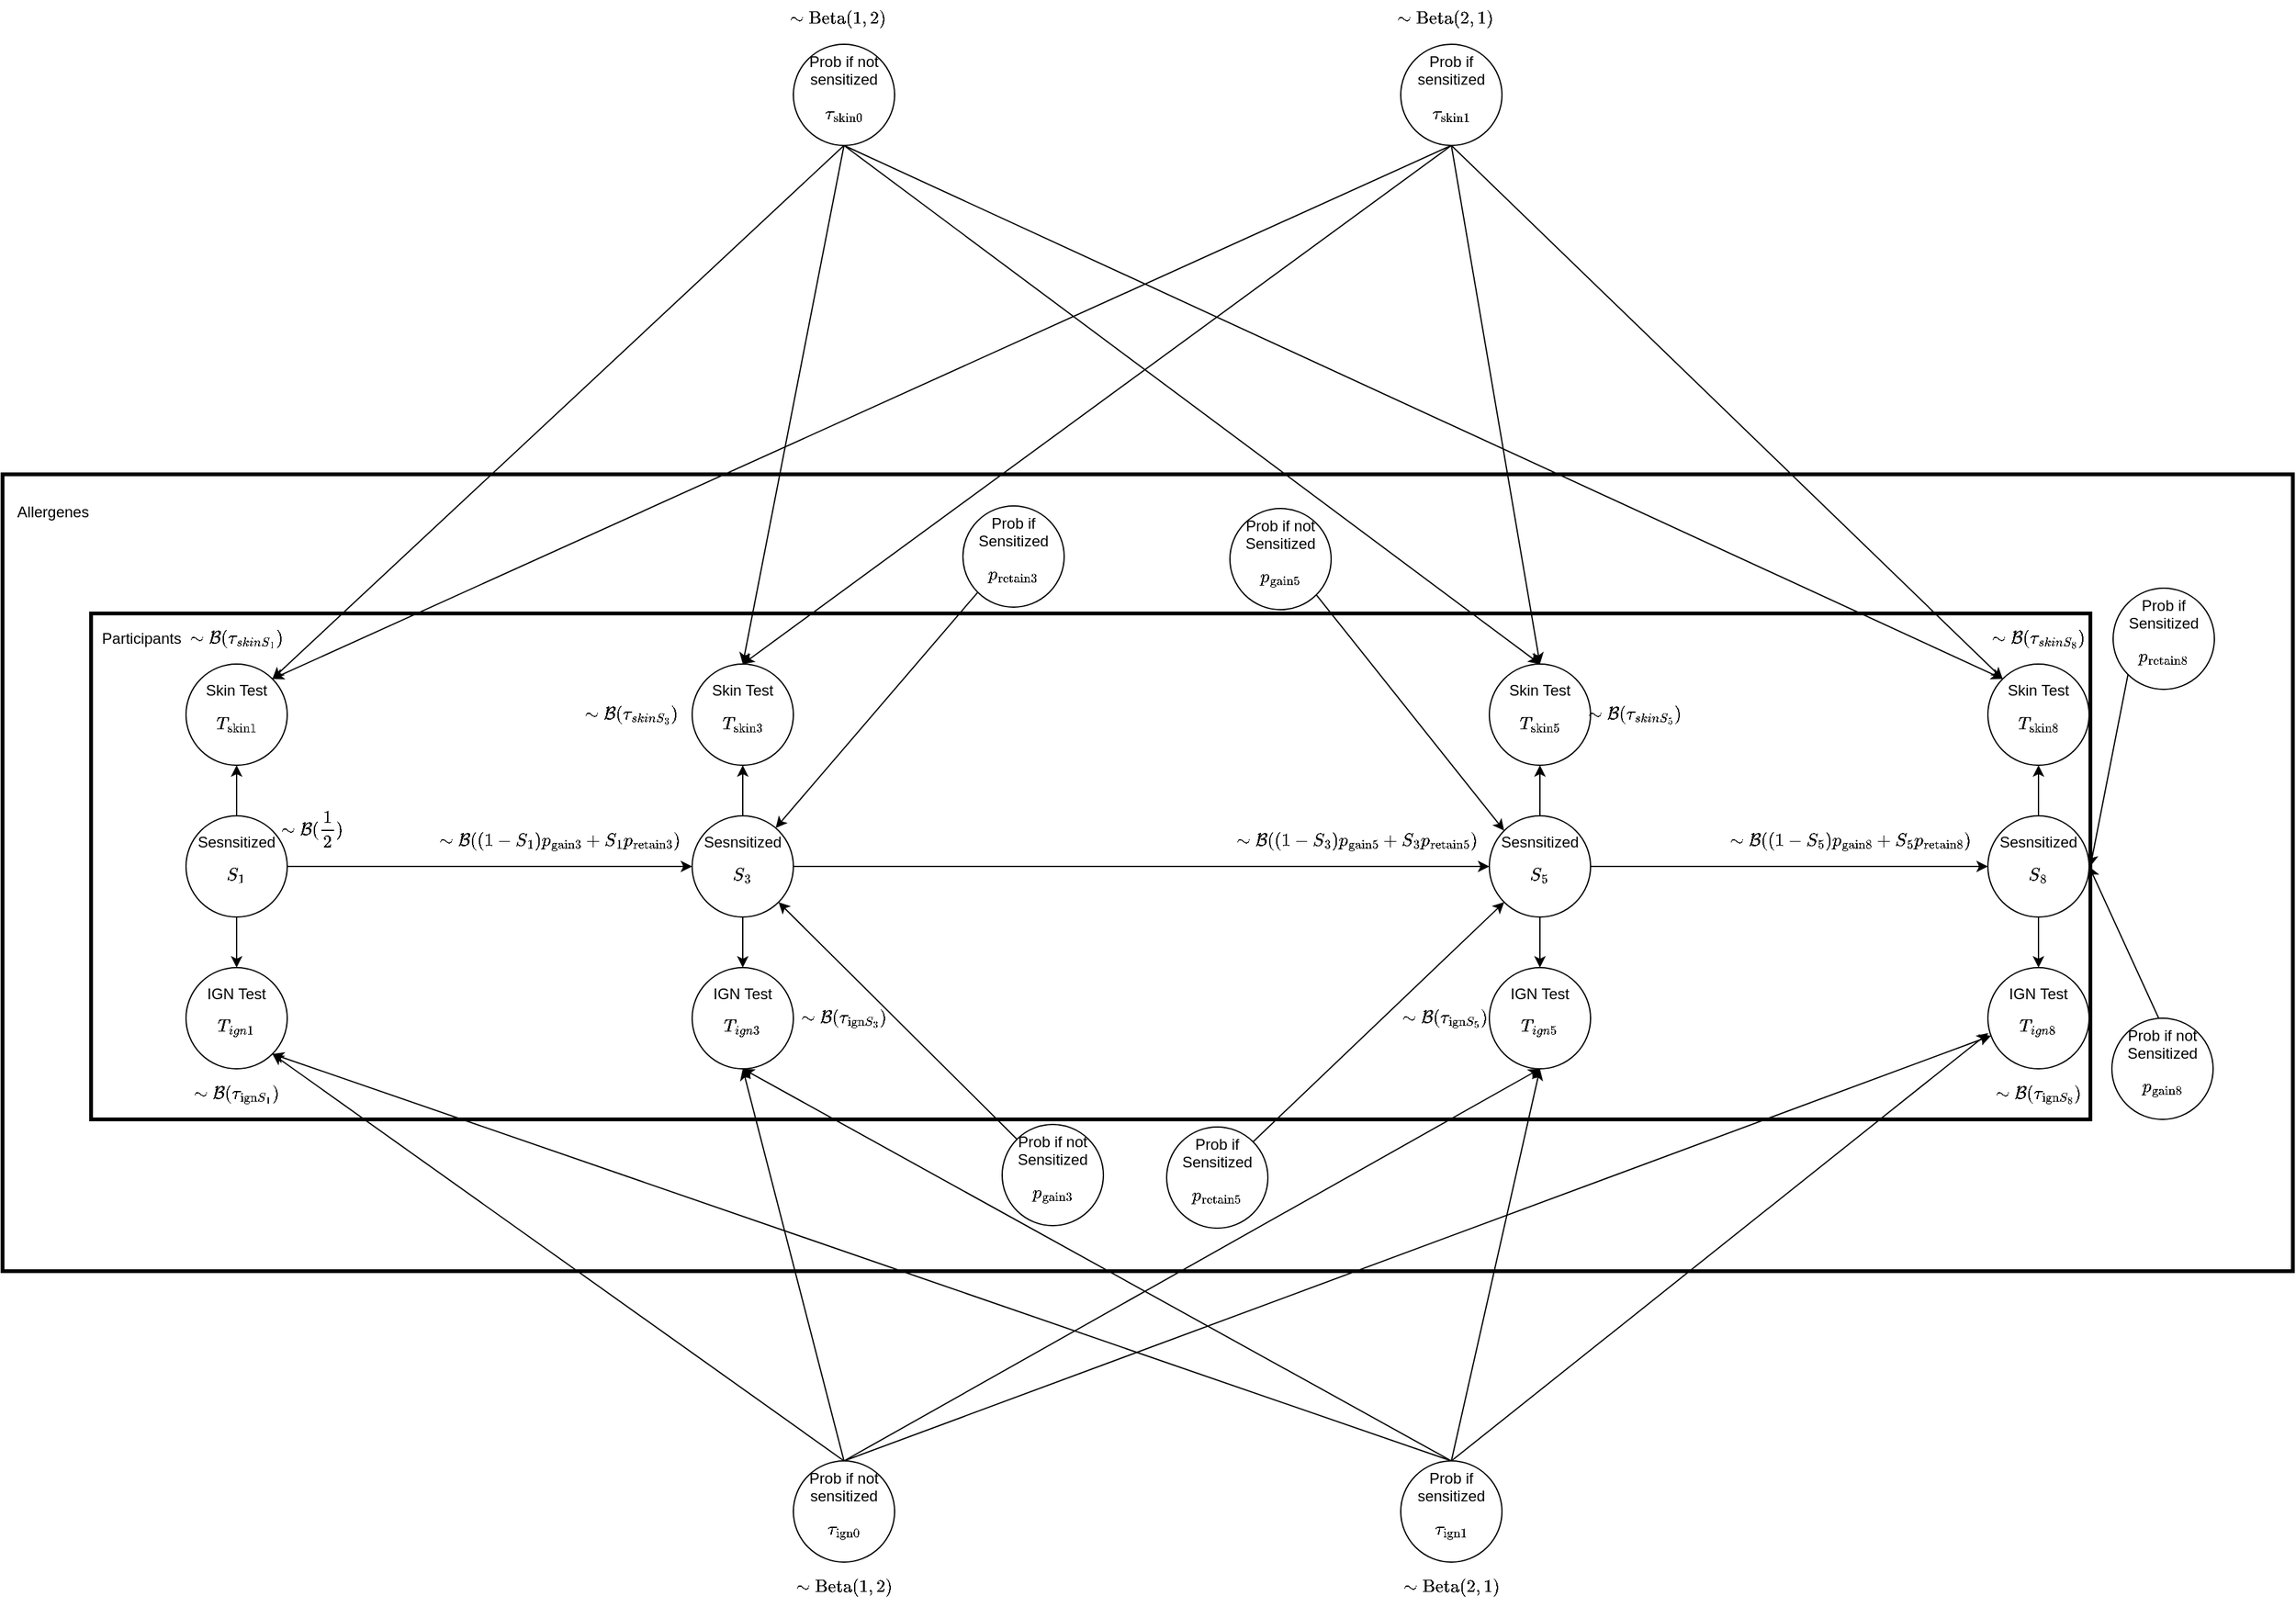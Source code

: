 <mxfile version="13.7.9" type="device"><diagram id="j6jCKUZKPX6GfoREjQte" name="Seite-1"><mxGraphModel dx="2703" dy="3040" grid="1" gridSize="10" guides="1" tooltips="1" connect="1" arrows="1" fold="1" page="1" pageScale="1" pageWidth="827" pageHeight="1169" math="1" shadow="0"><root><mxCell id="0"/><mxCell id="1" parent="0"/><mxCell id="hmLTfuSQvn_9_FbCkGvH-2" value="" style="rounded=0;whiteSpace=wrap;html=1;strokeColor=#000000;strokeWidth=3;fillColor=#ffffff;" vertex="1" parent="1"><mxGeometry x="310" y="-70" width="1810" height="630" as="geometry"/></mxCell><mxCell id="hmLTfuSQvn_9_FbCkGvH-1" value="" style="rounded=0;whiteSpace=wrap;html=1;strokeColor=#000000;strokeWidth=3;fillColor=#ffffff;" vertex="1" parent="1"><mxGeometry x="380" y="40" width="1580" height="400" as="geometry"/></mxCell><mxCell id="6Z_o--hk_LYiyyknmYLX-110" style="edgeStyle=none;rounded=0;orthogonalLoop=1;jettySize=auto;html=1;exitX=1;exitY=0.5;exitDx=0;exitDy=0;entryX=0;entryY=0.5;entryDx=0;entryDy=0;" parent="1" source="6Z_o--hk_LYiyyknmYLX-1" target="6Z_o--hk_LYiyyknmYLX-50" edge="1"><mxGeometry relative="1" as="geometry"/></mxCell><mxCell id="6Z_o--hk_LYiyyknmYLX-133" style="edgeStyle=none;rounded=0;orthogonalLoop=1;jettySize=auto;html=1;exitX=0.5;exitY=0;exitDx=0;exitDy=0;entryX=0.5;entryY=1;entryDx=0;entryDy=0;" parent="1" source="6Z_o--hk_LYiyyknmYLX-1" target="6Z_o--hk_LYiyyknmYLX-2" edge="1"><mxGeometry relative="1" as="geometry"/></mxCell><mxCell id="6Z_o--hk_LYiyyknmYLX-134" style="edgeStyle=none;rounded=0;orthogonalLoop=1;jettySize=auto;html=1;exitX=0.5;exitY=1;exitDx=0;exitDy=0;" parent="1" source="6Z_o--hk_LYiyyknmYLX-1" target="6Z_o--hk_LYiyyknmYLX-17" edge="1"><mxGeometry relative="1" as="geometry"/></mxCell><mxCell id="6Z_o--hk_LYiyyknmYLX-1" value="Sesnsitized&lt;br&gt;$$S_1$$" style="ellipse;whiteSpace=wrap;html=1;aspect=fixed;" parent="1" vertex="1"><mxGeometry x="455" y="200" width="80" height="80" as="geometry"/></mxCell><mxCell id="6Z_o--hk_LYiyyknmYLX-2" value="Skin Test&lt;br&gt;$$T_{\text{skin}1}$$" style="ellipse;whiteSpace=wrap;html=1;aspect=fixed;" parent="1" vertex="1"><mxGeometry x="455" y="80" width="80" height="80" as="geometry"/></mxCell><mxCell id="6Z_o--hk_LYiyyknmYLX-5" value="$$\sim\mathcal{B}(\tau_{skinS_1})$$" style="text;html=1;strokeColor=none;fillColor=none;align=center;verticalAlign=middle;whiteSpace=wrap;rounded=0;" parent="1" vertex="1"><mxGeometry x="475" y="50" width="40" height="20" as="geometry"/></mxCell><mxCell id="6Z_o--hk_LYiyyknmYLX-17" value="IGN Test&lt;br&gt;$$T_{ign1}$$" style="ellipse;whiteSpace=wrap;html=1;aspect=fixed;" parent="1" vertex="1"><mxGeometry x="455" y="320" width="80" height="80" as="geometry"/></mxCell><mxCell id="6Z_o--hk_LYiyyknmYLX-18" value="$$\sim\mathcal{B}(\tau_{\text{ign}S_1})$$" style="text;html=1;strokeColor=none;fillColor=none;align=center;verticalAlign=middle;whiteSpace=wrap;rounded=0;" parent="1" vertex="1"><mxGeometry x="475" y="410" width="40" height="20" as="geometry"/></mxCell><mxCell id="6Z_o--hk_LYiyyknmYLX-111" style="edgeStyle=none;rounded=0;orthogonalLoop=1;jettySize=auto;html=1;exitX=1;exitY=0.5;exitDx=0;exitDy=0;entryX=0;entryY=0.5;entryDx=0;entryDy=0;" parent="1" source="6Z_o--hk_LYiyyknmYLX-50" target="6Z_o--hk_LYiyyknmYLX-70" edge="1"><mxGeometry relative="1" as="geometry"/></mxCell><mxCell id="6Z_o--hk_LYiyyknmYLX-139" style="edgeStyle=none;rounded=0;orthogonalLoop=1;jettySize=auto;html=1;exitX=0.5;exitY=0;exitDx=0;exitDy=0;entryX=0.5;entryY=1;entryDx=0;entryDy=0;" parent="1" source="6Z_o--hk_LYiyyknmYLX-50" target="6Z_o--hk_LYiyyknmYLX-52" edge="1"><mxGeometry relative="1" as="geometry"/></mxCell><mxCell id="6Z_o--hk_LYiyyknmYLX-140" style="edgeStyle=none;rounded=0;orthogonalLoop=1;jettySize=auto;html=1;exitX=0.5;exitY=1;exitDx=0;exitDy=0;entryX=0.5;entryY=0;entryDx=0;entryDy=0;" parent="1" source="6Z_o--hk_LYiyyknmYLX-50" target="6Z_o--hk_LYiyyknmYLX-62" edge="1"><mxGeometry relative="1" as="geometry"/></mxCell><mxCell id="6Z_o--hk_LYiyyknmYLX-50" value="Sesnsitized&lt;br&gt;$$S_3$$" style="ellipse;whiteSpace=wrap;html=1;aspect=fixed;" parent="1" vertex="1"><mxGeometry x="855" y="200" width="80" height="80" as="geometry"/></mxCell><mxCell id="6Z_o--hk_LYiyyknmYLX-52" value="Skin Test&lt;br&gt;$$T_{\text{skin3}}$$" style="ellipse;whiteSpace=wrap;html=1;aspect=fixed;" parent="1" vertex="1"><mxGeometry x="855" y="80" width="80" height="80" as="geometry"/></mxCell><mxCell id="6Z_o--hk_LYiyyknmYLX-53" value="$$\sim\mathcal{B}((1-S_1)p_{\text{gain}3} + S_1p_{\text{retain}3}&amp;nbsp;&lt;br&gt;)$$" style="text;html=1;strokeColor=none;fillColor=none;align=center;verticalAlign=middle;whiteSpace=wrap;rounded=0;" parent="1" vertex="1"><mxGeometry x="730" y="210" width="40" height="20" as="geometry"/></mxCell><mxCell id="6Z_o--hk_LYiyyknmYLX-54" value="$$\sim\mathcal{B}(\tau_{skinS_3})$$" style="text;html=1;strokeColor=none;fillColor=none;align=center;verticalAlign=middle;whiteSpace=wrap;rounded=0;" parent="1" vertex="1"><mxGeometry x="787" y="110" width="40" height="20" as="geometry"/></mxCell><mxCell id="6Z_o--hk_LYiyyknmYLX-62" value="IGN Test&lt;br&gt;$$T_{ign3}$$" style="ellipse;whiteSpace=wrap;html=1;aspect=fixed;" parent="1" vertex="1"><mxGeometry x="855" y="320" width="80" height="80" as="geometry"/></mxCell><mxCell id="6Z_o--hk_LYiyyknmYLX-63" value="$$\sim\mathcal{B}(\tau_{\text{ign}S_3})$$" style="text;html=1;strokeColor=none;fillColor=none;align=center;verticalAlign=middle;whiteSpace=wrap;rounded=0;" parent="1" vertex="1"><mxGeometry x="955" y="350" width="40" height="20" as="geometry"/></mxCell><mxCell id="6Z_o--hk_LYiyyknmYLX-112" style="edgeStyle=none;rounded=0;orthogonalLoop=1;jettySize=auto;html=1;exitX=1;exitY=0.5;exitDx=0;exitDy=0;entryX=0;entryY=0.5;entryDx=0;entryDy=0;" parent="1" source="6Z_o--hk_LYiyyknmYLX-70" target="6Z_o--hk_LYiyyknmYLX-90" edge="1"><mxGeometry relative="1" as="geometry"/></mxCell><mxCell id="6Z_o--hk_LYiyyknmYLX-137" style="edgeStyle=none;rounded=0;orthogonalLoop=1;jettySize=auto;html=1;exitX=0.5;exitY=1;exitDx=0;exitDy=0;entryX=0.5;entryY=0;entryDx=0;entryDy=0;" parent="1" source="6Z_o--hk_LYiyyknmYLX-70" target="6Z_o--hk_LYiyyknmYLX-82" edge="1"><mxGeometry relative="1" as="geometry"/></mxCell><mxCell id="6Z_o--hk_LYiyyknmYLX-138" style="edgeStyle=none;rounded=0;orthogonalLoop=1;jettySize=auto;html=1;exitX=0.5;exitY=0;exitDx=0;exitDy=0;entryX=0.5;entryY=1;entryDx=0;entryDy=0;" parent="1" source="6Z_o--hk_LYiyyknmYLX-70" target="6Z_o--hk_LYiyyknmYLX-72" edge="1"><mxGeometry relative="1" as="geometry"/></mxCell><mxCell id="6Z_o--hk_LYiyyknmYLX-70" value="Sesnsitized&lt;br&gt;$$S_5$$" style="ellipse;whiteSpace=wrap;html=1;aspect=fixed;" parent="1" vertex="1"><mxGeometry x="1485" y="200" width="80" height="80" as="geometry"/></mxCell><mxCell id="6Z_o--hk_LYiyyknmYLX-72" value="Skin Test&lt;br&gt;$$T_{\text{skin5}}$$" style="ellipse;whiteSpace=wrap;html=1;aspect=fixed;" parent="1" vertex="1"><mxGeometry x="1485" y="80" width="80" height="80" as="geometry"/></mxCell><mxCell id="6Z_o--hk_LYiyyknmYLX-74" value="$$\sim\mathcal{B}(\tau_{skinS_5})$$" style="text;html=1;strokeColor=none;fillColor=none;align=center;verticalAlign=middle;whiteSpace=wrap;rounded=0;" parent="1" vertex="1"><mxGeometry x="1580" y="110" width="40" height="20" as="geometry"/></mxCell><mxCell id="6Z_o--hk_LYiyyknmYLX-82" value="IGN Test&lt;br&gt;$$T_{ign5}$$" style="ellipse;whiteSpace=wrap;html=1;aspect=fixed;" parent="1" vertex="1"><mxGeometry x="1485" y="320" width="80" height="80" as="geometry"/></mxCell><mxCell id="6Z_o--hk_LYiyyknmYLX-83" value="$$\sim\mathcal{B}(\tau_{\text{ign}S_5})$$" style="text;html=1;strokeColor=none;fillColor=none;align=center;verticalAlign=middle;whiteSpace=wrap;rounded=0;" parent="1" vertex="1"><mxGeometry x="1430" y="350" width="40" height="20" as="geometry"/></mxCell><mxCell id="6Z_o--hk_LYiyyknmYLX-125" style="edgeStyle=none;rounded=0;orthogonalLoop=1;jettySize=auto;html=1;exitX=0.5;exitY=0;exitDx=0;exitDy=0;entryX=1;entryY=1;entryDx=0;entryDy=0;" parent="1" source="6Z_o--hk_LYiyyknmYLX-85" target="6Z_o--hk_LYiyyknmYLX-17" edge="1"><mxGeometry relative="1" as="geometry"/></mxCell><mxCell id="6Z_o--hk_LYiyyknmYLX-126" style="edgeStyle=none;rounded=0;orthogonalLoop=1;jettySize=auto;html=1;exitX=0.5;exitY=0;exitDx=0;exitDy=0;entryX=0.5;entryY=1;entryDx=0;entryDy=0;" parent="1" source="6Z_o--hk_LYiyyknmYLX-85" target="6Z_o--hk_LYiyyknmYLX-62" edge="1"><mxGeometry relative="1" as="geometry"/></mxCell><mxCell id="6Z_o--hk_LYiyyknmYLX-127" style="edgeStyle=none;rounded=0;orthogonalLoop=1;jettySize=auto;html=1;exitX=0.5;exitY=0;exitDx=0;exitDy=0;entryX=0.5;entryY=1;entryDx=0;entryDy=0;" parent="1" source="6Z_o--hk_LYiyyknmYLX-85" target="6Z_o--hk_LYiyyknmYLX-82" edge="1"><mxGeometry relative="1" as="geometry"/></mxCell><mxCell id="6Z_o--hk_LYiyyknmYLX-128" style="edgeStyle=none;rounded=0;orthogonalLoop=1;jettySize=auto;html=1;exitX=0.5;exitY=0;exitDx=0;exitDy=0;" parent="1" source="6Z_o--hk_LYiyyknmYLX-85" target="6Z_o--hk_LYiyyknmYLX-102" edge="1"><mxGeometry relative="1" as="geometry"/></mxCell><mxCell id="6Z_o--hk_LYiyyknmYLX-85" value="Prob if not sensitized&lt;br&gt;$$\tau_{\text{ign}0}$$" style="ellipse;whiteSpace=wrap;html=1;aspect=fixed;" parent="1" vertex="1"><mxGeometry x="935" y="710" width="80" height="80" as="geometry"/></mxCell><mxCell id="6Z_o--hk_LYiyyknmYLX-129" style="edgeStyle=none;rounded=0;orthogonalLoop=1;jettySize=auto;html=1;exitX=0.5;exitY=0;exitDx=0;exitDy=0;entryX=0.004;entryY=0.647;entryDx=0;entryDy=0;entryPerimeter=0;" parent="1" source="6Z_o--hk_LYiyyknmYLX-87" target="6Z_o--hk_LYiyyknmYLX-102" edge="1"><mxGeometry relative="1" as="geometry"/></mxCell><mxCell id="6Z_o--hk_LYiyyknmYLX-130" style="edgeStyle=none;rounded=0;orthogonalLoop=1;jettySize=auto;html=1;exitX=0.5;exitY=0;exitDx=0;exitDy=0;entryX=0.5;entryY=1;entryDx=0;entryDy=0;" parent="1" source="6Z_o--hk_LYiyyknmYLX-87" target="6Z_o--hk_LYiyyknmYLX-82" edge="1"><mxGeometry relative="1" as="geometry"/></mxCell><mxCell id="6Z_o--hk_LYiyyknmYLX-131" style="edgeStyle=none;rounded=0;orthogonalLoop=1;jettySize=auto;html=1;exitX=0.5;exitY=0;exitDx=0;exitDy=0;entryX=0.5;entryY=1;entryDx=0;entryDy=0;" parent="1" source="6Z_o--hk_LYiyyknmYLX-87" target="6Z_o--hk_LYiyyknmYLX-62" edge="1"><mxGeometry relative="1" as="geometry"/></mxCell><mxCell id="6Z_o--hk_LYiyyknmYLX-132" style="edgeStyle=none;rounded=0;orthogonalLoop=1;jettySize=auto;html=1;exitX=0.5;exitY=0;exitDx=0;exitDy=0;entryX=1;entryY=1;entryDx=0;entryDy=0;" parent="1" source="6Z_o--hk_LYiyyknmYLX-87" target="6Z_o--hk_LYiyyknmYLX-17" edge="1"><mxGeometry relative="1" as="geometry"/></mxCell><mxCell id="6Z_o--hk_LYiyyknmYLX-87" value="Prob if sensitized&lt;br&gt;$$\tau_{\text{ign}1}$$" style="ellipse;whiteSpace=wrap;html=1;aspect=fixed;" parent="1" vertex="1"><mxGeometry x="1415" y="710" width="80" height="80" as="geometry"/></mxCell><mxCell id="6Z_o--hk_LYiyyknmYLX-88" value="$$\sim\mathrm{Beta}(1,2)$$" style="text;html=1;strokeColor=none;fillColor=none;align=center;verticalAlign=middle;whiteSpace=wrap;rounded=0;" parent="1" vertex="1"><mxGeometry x="955" y="800" width="40" height="20" as="geometry"/></mxCell><mxCell id="6Z_o--hk_LYiyyknmYLX-89" value="$$\sim\mathrm{Beta}(2,1)$$" style="text;html=1;strokeColor=none;fillColor=none;align=center;verticalAlign=middle;whiteSpace=wrap;rounded=0;" parent="1" vertex="1"><mxGeometry x="1435" y="800" width="40" height="20" as="geometry"/></mxCell><mxCell id="6Z_o--hk_LYiyyknmYLX-135" style="edgeStyle=none;rounded=0;orthogonalLoop=1;jettySize=auto;html=1;exitX=0.5;exitY=0;exitDx=0;exitDy=0;entryX=0.5;entryY=1;entryDx=0;entryDy=0;" parent="1" source="6Z_o--hk_LYiyyknmYLX-90" target="6Z_o--hk_LYiyyknmYLX-92" edge="1"><mxGeometry relative="1" as="geometry"/></mxCell><mxCell id="6Z_o--hk_LYiyyknmYLX-136" style="edgeStyle=none;rounded=0;orthogonalLoop=1;jettySize=auto;html=1;exitX=0.5;exitY=1;exitDx=0;exitDy=0;entryX=0.5;entryY=0;entryDx=0;entryDy=0;" parent="1" source="6Z_o--hk_LYiyyknmYLX-90" target="6Z_o--hk_LYiyyknmYLX-102" edge="1"><mxGeometry relative="1" as="geometry"/></mxCell><mxCell id="6Z_o--hk_LYiyyknmYLX-90" value="Sesnsitized&lt;br&gt;$$S_8$$" style="ellipse;whiteSpace=wrap;html=1;aspect=fixed;" parent="1" vertex="1"><mxGeometry x="1879" y="200" width="80" height="80" as="geometry"/></mxCell><mxCell id="6Z_o--hk_LYiyyknmYLX-92" value="Skin Test&lt;br&gt;$$T_{\text{skin8}}$$" style="ellipse;whiteSpace=wrap;html=1;aspect=fixed;" parent="1" vertex="1"><mxGeometry x="1879" y="80" width="80" height="80" as="geometry"/></mxCell><mxCell id="6Z_o--hk_LYiyyknmYLX-94" value="$$\sim\mathcal{B}(\tau_{skinS_8})$$" style="text;html=1;strokeColor=none;fillColor=none;align=center;verticalAlign=middle;whiteSpace=wrap;rounded=0;" parent="1" vertex="1"><mxGeometry x="1899" y="50" width="40" height="20" as="geometry"/></mxCell><mxCell id="6Z_o--hk_LYiyyknmYLX-95" style="edgeStyle=none;rounded=0;orthogonalLoop=1;jettySize=auto;html=1;exitX=0.5;exitY=1;exitDx=0;exitDy=0;entryX=0;entryY=0;entryDx=0;entryDy=0;" parent="1" source="6Z_o--hk_LYiyyknmYLX-96" target="6Z_o--hk_LYiyyknmYLX-92" edge="1"><mxGeometry relative="1" as="geometry"/></mxCell><mxCell id="6Z_o--hk_LYiyyknmYLX-113" style="edgeStyle=none;rounded=0;orthogonalLoop=1;jettySize=auto;html=1;exitX=0.5;exitY=1;exitDx=0;exitDy=0;entryX=0.5;entryY=0;entryDx=0;entryDy=0;" parent="1" source="6Z_o--hk_LYiyyknmYLX-96" target="6Z_o--hk_LYiyyknmYLX-52" edge="1"><mxGeometry relative="1" as="geometry"/></mxCell><mxCell id="6Z_o--hk_LYiyyknmYLX-114" style="edgeStyle=none;rounded=0;orthogonalLoop=1;jettySize=auto;html=1;exitX=0.5;exitY=1;exitDx=0;exitDy=0;entryX=0.5;entryY=0;entryDx=0;entryDy=0;" parent="1" source="6Z_o--hk_LYiyyknmYLX-96" target="6Z_o--hk_LYiyyknmYLX-72" edge="1"><mxGeometry relative="1" as="geometry"/></mxCell><mxCell id="6Z_o--hk_LYiyyknmYLX-115" style="edgeStyle=none;rounded=0;orthogonalLoop=1;jettySize=auto;html=1;exitX=0.5;exitY=1;exitDx=0;exitDy=0;entryX=1;entryY=0;entryDx=0;entryDy=0;" parent="1" source="6Z_o--hk_LYiyyknmYLX-96" target="6Z_o--hk_LYiyyknmYLX-2" edge="1"><mxGeometry relative="1" as="geometry"/></mxCell><mxCell id="6Z_o--hk_LYiyyknmYLX-96" value="Prob if not sensitized&lt;br&gt;$$\tau_{\text{skin}0}$$" style="ellipse;whiteSpace=wrap;html=1;aspect=fixed;" parent="1" vertex="1"><mxGeometry x="935" y="-410" width="80" height="80" as="geometry"/></mxCell><mxCell id="6Z_o--hk_LYiyyknmYLX-116" style="edgeStyle=none;rounded=0;orthogonalLoop=1;jettySize=auto;html=1;exitX=0.5;exitY=1;exitDx=0;exitDy=0;entryX=0;entryY=0;entryDx=0;entryDy=0;" parent="1" source="6Z_o--hk_LYiyyknmYLX-98" edge="1" target="6Z_o--hk_LYiyyknmYLX-92"><mxGeometry relative="1" as="geometry"><mxPoint x="1890" y="-160" as="targetPoint"/></mxGeometry></mxCell><mxCell id="6Z_o--hk_LYiyyknmYLX-117" style="edgeStyle=none;rounded=0;orthogonalLoop=1;jettySize=auto;html=1;exitX=0.5;exitY=1;exitDx=0;exitDy=0;entryX=0.5;entryY=0;entryDx=0;entryDy=0;" parent="1" source="6Z_o--hk_LYiyyknmYLX-98" target="6Z_o--hk_LYiyyknmYLX-72" edge="1"><mxGeometry relative="1" as="geometry"/></mxCell><mxCell id="6Z_o--hk_LYiyyknmYLX-118" style="edgeStyle=none;rounded=0;orthogonalLoop=1;jettySize=auto;html=1;exitX=0.5;exitY=1;exitDx=0;exitDy=0;entryX=0.5;entryY=0;entryDx=0;entryDy=0;" parent="1" source="6Z_o--hk_LYiyyknmYLX-98" target="6Z_o--hk_LYiyyknmYLX-52" edge="1"><mxGeometry relative="1" as="geometry"/></mxCell><mxCell id="6Z_o--hk_LYiyyknmYLX-119" style="edgeStyle=none;rounded=0;orthogonalLoop=1;jettySize=auto;html=1;exitX=0.5;exitY=1;exitDx=0;exitDy=0;entryX=1;entryY=0;entryDx=0;entryDy=0;" parent="1" source="6Z_o--hk_LYiyyknmYLX-98" target="6Z_o--hk_LYiyyknmYLX-2" edge="1"><mxGeometry relative="1" as="geometry"/></mxCell><mxCell id="6Z_o--hk_LYiyyknmYLX-98" value="Prob if sensitized&lt;br&gt;$$\tau_{\text{skin}1}$$" style="ellipse;whiteSpace=wrap;html=1;aspect=fixed;" parent="1" vertex="1"><mxGeometry x="1415" y="-410" width="80" height="80" as="geometry"/></mxCell><mxCell id="6Z_o--hk_LYiyyknmYLX-99" value="$$\sim\mathrm{Beta}(1,2)$$" style="text;html=1;strokeColor=none;fillColor=none;align=center;verticalAlign=middle;whiteSpace=wrap;rounded=0;" parent="1" vertex="1"><mxGeometry x="950" y="-440" width="40" height="20" as="geometry"/></mxCell><mxCell id="6Z_o--hk_LYiyyknmYLX-100" value="$$\sim\mathrm{Beta}(2,1)$$" style="text;html=1;strokeColor=none;fillColor=none;align=center;verticalAlign=middle;whiteSpace=wrap;rounded=0;" parent="1" vertex="1"><mxGeometry x="1430" y="-440" width="40" height="20" as="geometry"/></mxCell><mxCell id="6Z_o--hk_LYiyyknmYLX-102" value="IGN Test&lt;br&gt;$$T_{ign8}$$" style="ellipse;whiteSpace=wrap;html=1;aspect=fixed;" parent="1" vertex="1"><mxGeometry x="1879" y="320" width="80" height="80" as="geometry"/></mxCell><mxCell id="6Z_o--hk_LYiyyknmYLX-103" value="$$\sim\mathcal{B}(\tau_{\text{ign}S_8})$$" style="text;html=1;strokeColor=none;fillColor=none;align=center;verticalAlign=middle;whiteSpace=wrap;rounded=0;" parent="1" vertex="1"><mxGeometry x="1899" y="410" width="40" height="20" as="geometry"/></mxCell><mxCell id="6Z_o--hk_LYiyyknmYLX-144" style="edgeStyle=none;rounded=0;orthogonalLoop=1;jettySize=auto;html=1;exitX=0;exitY=0;exitDx=0;exitDy=0;entryX=1;entryY=1;entryDx=0;entryDy=0;" parent="1" source="6Z_o--hk_LYiyyknmYLX-141" target="6Z_o--hk_LYiyyknmYLX-50" edge="1"><mxGeometry relative="1" as="geometry"/></mxCell><mxCell id="6Z_o--hk_LYiyyknmYLX-141" value="Prob if not Sensitized&lt;br&gt;$$p_{\text{gain}3}$$" style="ellipse;whiteSpace=wrap;html=1;aspect=fixed;" parent="1" vertex="1"><mxGeometry x="1100" y="444" width="80" height="80" as="geometry"/></mxCell><mxCell id="6Z_o--hk_LYiyyknmYLX-145" style="edgeStyle=none;rounded=0;orthogonalLoop=1;jettySize=auto;html=1;exitX=0;exitY=1;exitDx=0;exitDy=0;" parent="1" source="6Z_o--hk_LYiyyknmYLX-143" target="6Z_o--hk_LYiyyknmYLX-50" edge="1"><mxGeometry relative="1" as="geometry"/></mxCell><mxCell id="6Z_o--hk_LYiyyknmYLX-143" value="Prob if Sensitized&lt;br&gt;$$p_{\text{retain}3}$$" style="ellipse;whiteSpace=wrap;html=1;aspect=fixed;" parent="1" vertex="1"><mxGeometry x="1069" y="-45" width="80" height="80" as="geometry"/></mxCell><mxCell id="6Z_o--hk_LYiyyknmYLX-147" value="$$\sim\mathcal{B}(\frac{1}{2}&lt;br&gt;)$$" style="text;html=1;strokeColor=none;fillColor=none;align=center;verticalAlign=middle;whiteSpace=wrap;rounded=0;" parent="1" vertex="1"><mxGeometry x="535" y="200" width="40" height="20" as="geometry"/></mxCell><mxCell id="6Z_o--hk_LYiyyknmYLX-152" value="$$\sim\mathcal{B}((1-S_3)p_{\text{gain}5} + S_3p_{\text{retain}5}&amp;nbsp;&lt;br&gt;)$$" style="text;html=1;strokeColor=none;fillColor=none;align=center;verticalAlign=middle;whiteSpace=wrap;rounded=0;" parent="1" vertex="1"><mxGeometry x="1360" y="210" width="40" height="20" as="geometry"/></mxCell><mxCell id="6Z_o--hk_LYiyyknmYLX-153" style="edgeStyle=none;rounded=0;orthogonalLoop=1;jettySize=auto;html=1;exitX=1;exitY=1;exitDx=0;exitDy=0;entryX=0;entryY=0;entryDx=0;entryDy=0;" parent="1" source="6Z_o--hk_LYiyyknmYLX-154" edge="1"><mxGeometry relative="1" as="geometry"><mxPoint x="1496.716" y="211.716" as="targetPoint"/></mxGeometry></mxCell><mxCell id="6Z_o--hk_LYiyyknmYLX-154" value="Prob if not Sensitized&lt;br&gt;$$p_{\text{gain}5}$$" style="ellipse;whiteSpace=wrap;html=1;aspect=fixed;" parent="1" vertex="1"><mxGeometry x="1280" y="-43" width="80" height="80" as="geometry"/></mxCell><mxCell id="6Z_o--hk_LYiyyknmYLX-155" style="edgeStyle=none;rounded=0;orthogonalLoop=1;jettySize=auto;html=1;exitX=1;exitY=0;exitDx=0;exitDy=0;entryX=0;entryY=1;entryDx=0;entryDy=0;" parent="1" source="6Z_o--hk_LYiyyknmYLX-156" edge="1" target="6Z_o--hk_LYiyyknmYLX-70"><mxGeometry relative="1" as="geometry"><mxPoint x="1500" y="250" as="targetPoint"/></mxGeometry></mxCell><mxCell id="6Z_o--hk_LYiyyknmYLX-156" value="Prob if Sensitized&lt;br&gt;$$p_{\text{retain}5}$$" style="ellipse;whiteSpace=wrap;html=1;aspect=fixed;" parent="1" vertex="1"><mxGeometry x="1230" y="446" width="80" height="80" as="geometry"/></mxCell><mxCell id="6Z_o--hk_LYiyyknmYLX-162" value="$$\sim\mathcal{B}((1-S_5)p_{\text{gain}8} + S_5p_{\text{retain}8}&amp;nbsp;&lt;br&gt;)$$" style="text;html=1;strokeColor=none;fillColor=none;align=center;verticalAlign=middle;whiteSpace=wrap;rounded=0;" parent="1" vertex="1"><mxGeometry x="1750" y="210" width="40" height="20" as="geometry"/></mxCell><mxCell id="6Z_o--hk_LYiyyknmYLX-163" style="edgeStyle=none;rounded=0;orthogonalLoop=1;jettySize=auto;html=1;exitX=1;exitY=1;exitDx=0;exitDy=0;entryX=1;entryY=0.5;entryDx=0;entryDy=0;" parent="1" source="6Z_o--hk_LYiyyknmYLX-164" edge="1" target="6Z_o--hk_LYiyyknmYLX-90"><mxGeometry relative="1" as="geometry"><mxPoint x="1850" y="270" as="targetPoint"/></mxGeometry></mxCell><mxCell id="6Z_o--hk_LYiyyknmYLX-164" value="Prob if not Sensitized&lt;br&gt;$$p_{\text{gain}8}$$" style="ellipse;whiteSpace=wrap;html=1;aspect=fixed;" parent="1" vertex="1"><mxGeometry x="1977" y="360" width="80" height="80" as="geometry"/></mxCell><mxCell id="6Z_o--hk_LYiyyknmYLX-165" style="edgeStyle=none;rounded=0;orthogonalLoop=1;jettySize=auto;html=1;exitX=0;exitY=1;exitDx=0;exitDy=0;entryX=1;entryY=0.5;entryDx=0;entryDy=0;" parent="1" source="6Z_o--hk_LYiyyknmYLX-166" edge="1" target="hmLTfuSQvn_9_FbCkGvH-1"><mxGeometry relative="1" as="geometry"><mxPoint x="1852.082" y="210.563" as="targetPoint"/></mxGeometry></mxCell><mxCell id="6Z_o--hk_LYiyyknmYLX-166" value="Prob if Sensitized&lt;br&gt;$$p_{\text{retain}8}$$" style="ellipse;whiteSpace=wrap;html=1;aspect=fixed;" parent="1" vertex="1"><mxGeometry x="1978" y="20" width="80" height="80" as="geometry"/></mxCell><mxCell id="hmLTfuSQvn_9_FbCkGvH-4" value="Allergenes" style="text;html=1;strokeColor=none;fillColor=none;align=center;verticalAlign=middle;whiteSpace=wrap;rounded=0;" vertex="1" parent="1"><mxGeometry x="330" y="-50" width="40" height="20" as="geometry"/></mxCell><mxCell id="hmLTfuSQvn_9_FbCkGvH-5" value="Participants" style="text;html=1;strokeColor=none;fillColor=none;align=center;verticalAlign=middle;whiteSpace=wrap;rounded=0;" vertex="1" parent="1"><mxGeometry x="400" y="50" width="40" height="20" as="geometry"/></mxCell></root></mxGraphModel></diagram></mxfile>